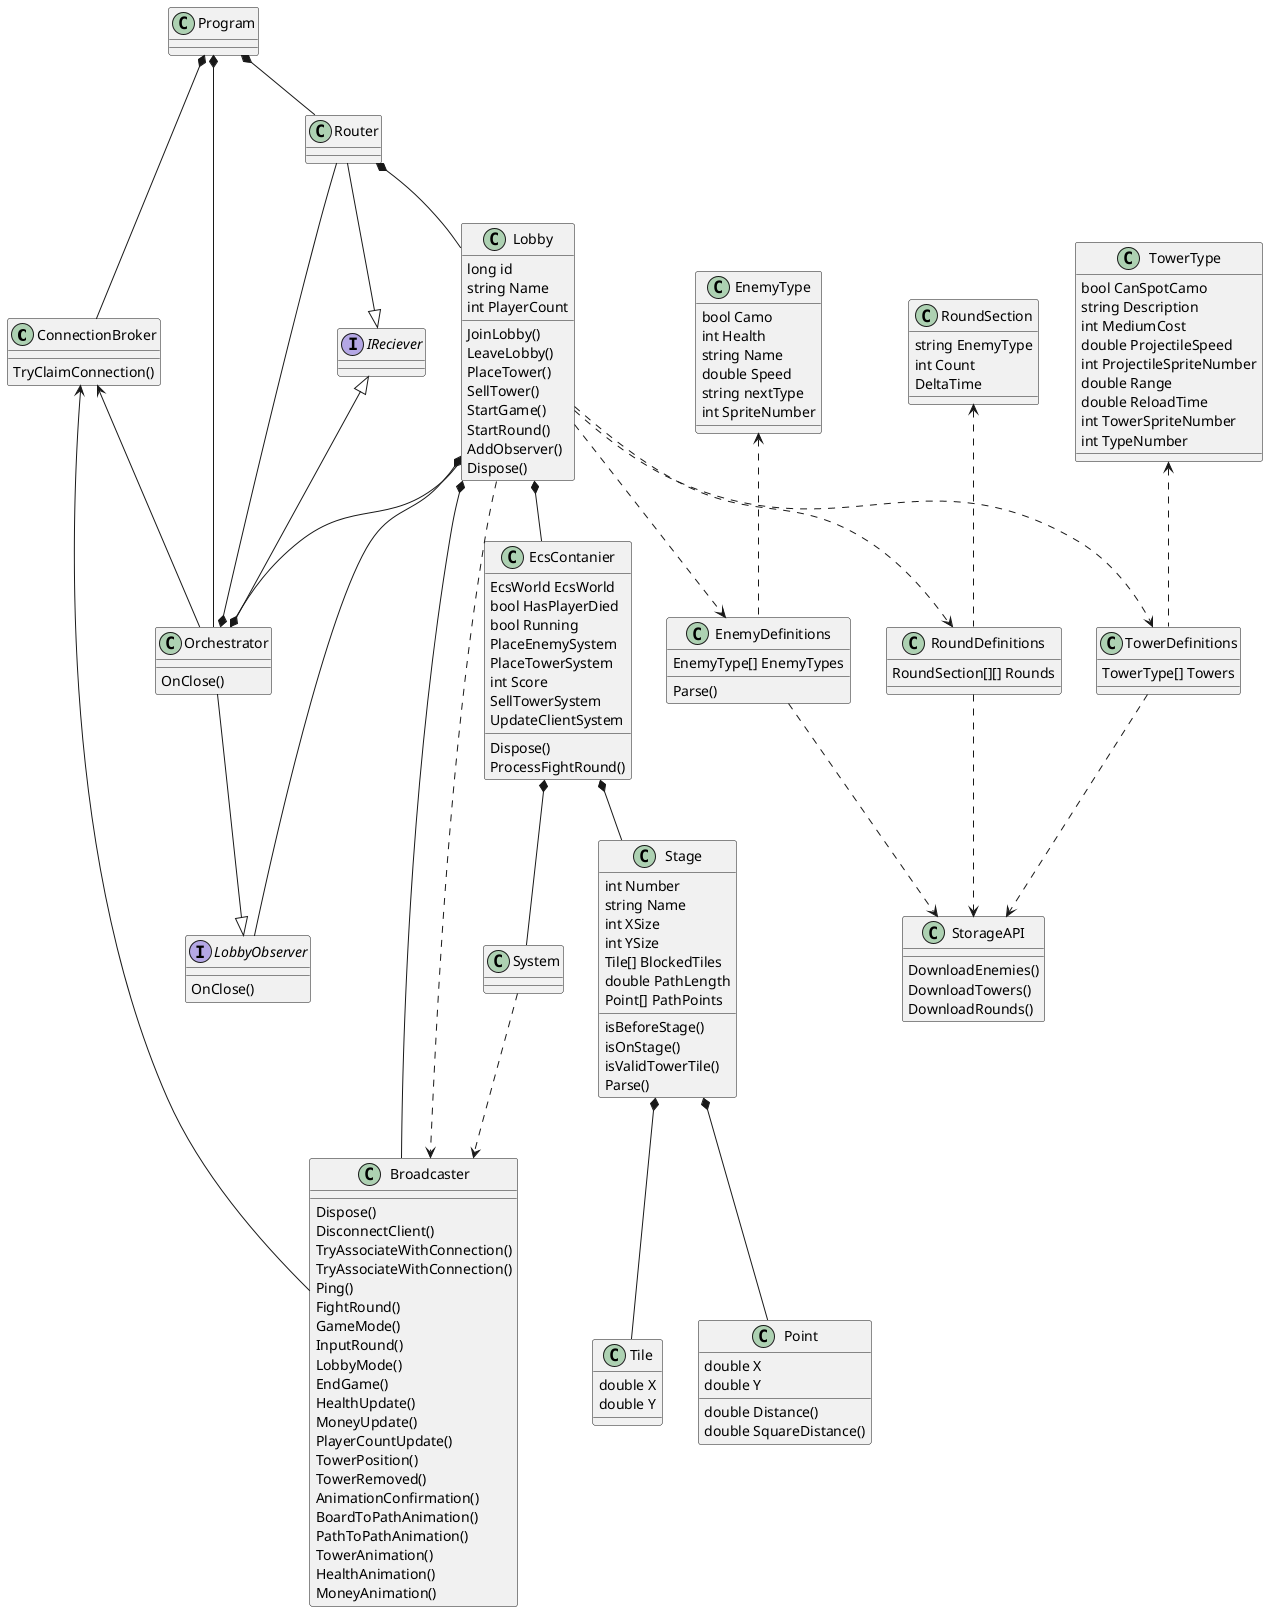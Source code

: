 @startuml
'https://plantuml.com/class-diagram

class ConnectionBroker{
TryClaimConnection()
}

class EnemyType {
bool Camo
int Health
string Name
double Speed
string nextType
int SpriteNumber
}

class RoundSection {
string EnemyType
int Count
DeltaTime
}

class EnemyDefinitions{
EnemyType[] EnemyTypes
Parse()
}

class TowerType{
bool CanSpotCamo
string Description
int MediumCost
double ProjectileSpeed
int ProjectileSpriteNumber
double Range
double ReloadTime
int TowerSpriteNumber
int TypeNumber
}

class RoundDefinitions {
RoundSection[][] Rounds
}

class TowerDefinitions{
TowerType[] Towers
}

class StorageAPI{
DownloadEnemies()
DownloadTowers()
DownloadRounds()
}

class Router {

}

class Orchestrator {
OnClose()
}

interface LobbyObserver{
OnClose()
}

class Lobby{
long id
string Name
int PlayerCount
JoinLobby()
LeaveLobby()
PlaceTower()
SellTower()
StartGame()
StartRound()
AddObserver()
Dispose()
}

class EcsContanier{
EcsWorld EcsWorld
bool HasPlayerDied
bool Running
PlaceEnemySystem
PlaceTowerSystem
int Score
SellTowerSystem
UpdateClientSystem
Dispose()
ProcessFightRound()
}

class System{

}

class Stage{
int Number
string Name
int XSize
int YSize
Tile[] BlockedTiles
double PathLength
Point[] PathPoints
isBeforeStage()
isOnStage()
isValidTowerTile()
Parse()
}

class Point{
double X
double Y
double Distance()
double SquareDistance()
}

class Tile{
double X
double Y
}

class Broadcaster{
Dispose()
DisconnectClient()
TryAssociateWithConnection()
TryAssociateWithConnection()
Ping()
FightRound()
GameMode()
InputRound()
LobbyMode()
EndGame()
HealthUpdate()
MoneyUpdate()
PlayerCountUpdate()
TowerPosition()
TowerRemoved()
AnimationConfirmation()
BoardToPathAnimation()
PathToPathAnimation()
TowerAnimation()
HealthAnimation()
MoneyAnimation()
}

interface IReciever

class Program {}

Program *-- ConnectionBroker
Program *-- Router
Program *-- Orchestrator

ConnectionBroker <-- Broadcaster
ConnectionBroker <-- Orchestrator

IReciever <|-up- Router
IReciever <|-- Orchestrator

Router *-- Lobby
Router --* Orchestrator

Lobby *-- EcsContanier
Lobby *-- Broadcaster
Lobby --* Orchestrator

EcsContanier *-- Stage

EcsContanier *-- System

EnemyType <.. EnemyDefinitions
RoundSection <.. RoundDefinitions
TowerType <.. TowerDefinitions

Lobby ..> TowerDefinitions
Lobby ..> RoundDefinitions
Lobby ..> EnemyDefinitions

Lobby ..> Broadcaster
System ..> Broadcaster

StorageAPI <.up. TowerDefinitions
StorageAPI <.up. RoundDefinitions
StorageAPI <.up. EnemyDefinitions

Stage *-- Point
Stage *-- Tile

Lobby *-- LobbyObserver
LobbyObserver <|-up- Orchestrator

@enduml